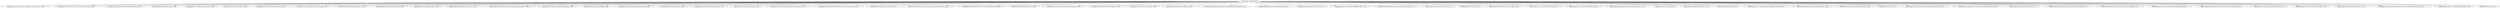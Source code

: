 strict digraph G {
rankdir=TB;
"US FEDERAL GOVERNMENT0" [label="US FEDERAL GOVERNMENT"];
"[digitalregistry] U.S. Department of Health & Human Services (2119)0" [label="[digitalregistry] U.S. Department of Health & Human Services (2119)"];
"US FEDERAL GOVERNMENT0" -> "[digitalregistry] U.S. Department of Health & Human Services (2119)0";
"[digitalregistry] Centers for Disease Control and Prevention (2140)0" [label="[digitalregistry] Centers for Disease Control and Prevention (2140)"];
"US FEDERAL GOVERNMENT0" -> "[digitalregistry] Centers for Disease Control and Prevention (2140)0";
"[digitalregistry] Consumer Protection Finance Bureau (2143)0" [label="[digitalregistry] Consumer Protection Finance Bureau (2143)"];
"US FEDERAL GOVERNMENT0" -> "[digitalregistry] Consumer Protection Finance Bureau (2143)0";
"[digitalregistry] Department of Labor (2082)0" [label="[digitalregistry] Department of Labor (2082)"];
"US FEDERAL GOVERNMENT0" -> "[digitalregistry] Department of Labor (2082)0";
"[digitalregistry] U.S. Department of Justice (2109)0" [label="[digitalregistry] U.S. Department of Justice (2109)"];
"US FEDERAL GOVERNMENT0" -> "[digitalregistry] U.S. Department of Justice (2109)0";
"[digitalregistry] National Archives (2124)0" [label="[digitalregistry] National Archives (2124)"];
"US FEDERAL GOVERNMENT0" -> "[digitalregistry] National Archives (2124)0";
"[digitalregistry] General Services Administration (1)0" [label="[digitalregistry] General Services Administration (1)"];
"US FEDERAL GOVERNMENT0" -> "[digitalregistry] General Services Administration (1)0";
"[digitalregistry] U.S. Department of the Treasury (2122)0" [label="[digitalregistry] U.S. Department of the Treasury (2122)"];
"US FEDERAL GOVERNMENT0" -> "[digitalregistry] U.S. Department of the Treasury (2122)0";
"[digitalregistry] Department of Commerce (2138)0" [label="[digitalregistry] Department of Commerce (2138)"];
"US FEDERAL GOVERNMENT0" -> "[digitalregistry] Department of Commerce (2138)0";
"[digitalregistry] Department of Agriculture (2098)0" [label="[digitalregistry] Department of Agriculture (2098)"];
"US FEDERAL GOVERNMENT0" -> "[digitalregistry] Department of Agriculture (2098)0";
"[digitalregistry] US Geological Survey (2104)0" [label="[digitalregistry] US Geological Survey (2104)"];
"US FEDERAL GOVERNMENT0" -> "[digitalregistry] US Geological Survey (2104)0";
"[digitalregistry] Department of the Interior (2135)0" [label="[digitalregistry] Department of the Interior (2135)"];
"US FEDERAL GOVERNMENT0" -> "[digitalregistry] Department of the Interior (2135)0";
"[digitalregistry] National Oceanic and Atmospheric Administration (2166)0" [label="[digitalregistry] National Oceanic and Atmospheric Administration (2166)"];
"US FEDERAL GOVERNMENT0" -> "[digitalregistry] National Oceanic and Atmospheric Administration (2166)0";
"[digitalregistry] Office of Personnel Management  (2106)0" [label="[digitalregistry] Office of Personnel Management  (2106)"];
"US FEDERAL GOVERNMENT0" -> "[digitalregistry] Office of Personnel Management  (2106)0";
"[digitalregistry] US Fish and Wildlife (2128)0" [label="[digitalregistry] US Fish and Wildlife (2128)"];
"US FEDERAL GOVERNMENT0" -> "[digitalregistry] US Fish and Wildlife (2128)0";
"[digitalregistry] Environmental Protection Agency (2095)0" [label="[digitalregistry] Environmental Protection Agency (2095)"];
"US FEDERAL GOVERNMENT0" -> "[digitalregistry] Environmental Protection Agency (2095)0";
"[digitalregistry] Library of Congress (2169)0" [label="[digitalregistry] Library of Congress (2169)"];
"US FEDERAL GOVERNMENT0" -> "[digitalregistry] Library of Congress (2169)0";
"[digitalregistry] National Institutes of Health (2142)0" [label="[digitalregistry] National Institutes of Health (2142)"];
"US FEDERAL GOVERNMENT0" -> "[digitalregistry] National Institutes of Health (2142)0";
"[digitalregistry] Department of Energy (2110)0" [label="[digitalregistry] Department of Energy (2110)"];
"US FEDERAL GOVERNMENT0" -> "[digitalregistry] Department of Energy (2110)0";
"[digitalregistry] Federal Energy Regulatory Commission (2153)0" [label="[digitalregistry] Federal Energy Regulatory Commission (2153)"];
"US FEDERAL GOVERNMENT0" -> "[digitalregistry] Federal Energy Regulatory Commission (2153)0";
"[digitalregistry] Corporation for National and Community Service (2175)0" [label="[digitalregistry] Corporation for National and Community Service (2175)"];
"US FEDERAL GOVERNMENT0" -> "[digitalregistry] Corporation for National and Community Service (2175)0";
"[digitalregistry] Federal Reserve Board (2271)0" [label="[digitalregistry] Federal Reserve Board (2271)"];
"US FEDERAL GOVERNMENT0" -> "[digitalregistry] Federal Reserve Board (2271)0";
"[digitalregistry] Board of Governors of the Federal Reserve System (2256)0" [label="[digitalregistry] Board of Governors of the Federal Reserve System (2256)"];
"US FEDERAL GOVERNMENT0" -> "[digitalregistry] Board of Governors of the Federal Reserve System (2256)0";
"[digitalregistry] Health Resources & Services Administration (2108)0" [label="[digitalregistry] Health Resources & Services Administration (2108)"];
"US FEDERAL GOVERNMENT0" -> "[digitalregistry] Health Resources & Services Administration (2108)0";
"[digitalregistry] Department of State (2130)0" [label="[digitalregistry] Department of State (2130)"];
"US FEDERAL GOVERNMENT0" -> "[digitalregistry] Department of State (2130)0";
"[digitalregistry] Consumer Product Safety Commission (2195)0" [label="[digitalregistry] Consumer Product Safety Commission (2195)"];
"US FEDERAL GOVERNMENT0" -> "[digitalregistry] Consumer Product Safety Commission (2195)0";
"[digitalregistry] Federal Trade Commission (2205)0" [label="[digitalregistry] Federal Trade Commission (2205)"];
"US FEDERAL GOVERNMENT0" -> "[digitalregistry] Federal Trade Commission (2205)0";
"[digitalregistry] Architect of the Capitol (2249)0" [label="[digitalregistry] Architect of the Capitol (2249)"];
"US FEDERAL GOVERNMENT0" -> "[digitalregistry] Architect of the Capitol (2249)0";
"[digitalregistry] Department of Defense (2127)0" [label="[digitalregistry] Department of Defense (2127)"];
"US FEDERAL GOVERNMENT0" -> "[digitalregistry] Department of Defense (2127)0";
"[digitalregistry] United States Agency for International Development (2148)0" [label="[digitalregistry] United States Agency for International Development (2148)"];
"US FEDERAL GOVERNMENT0" -> "[digitalregistry] United States Agency for International Development (2148)0";
"[digitalregistry] Food and Drug Administration (2273)0" [label="[digitalregistry] Food and Drug Administration (2273)"];
"US FEDERAL GOVERNMENT0" -> "[digitalregistry] Food and Drug Administration (2273)0";
"[digitalregistry] National Park Service (2141)0" [label="[digitalregistry] National Park Service (2141)"];
"US FEDERAL GOVERNMENT0" -> "[digitalregistry] National Park Service (2141)0";
"[digitalregistry] U.S. Government Publishing Office (2267)0" [label="[digitalregistry] U.S. Government Publishing Office (2267)"];
"US FEDERAL GOVERNMENT0" -> "[digitalregistry] U.S. Government Publishing Office (2267)0";
"[digitalregistry] National Nuclear Security Administration (2272)0" [label="[digitalregistry] National Nuclear Security Administration (2272)"];
"US FEDERAL GOVERNMENT0" -> "[digitalregistry] National Nuclear Security Administration (2272)0";
"[digitalregistry] United States Air Force (2117)0" [label="[digitalregistry] United States Air Force (2117)"];
"US FEDERAL GOVERNMENT0" -> "[digitalregistry] United States Air Force (2117)0";
"[digitalregistry] U.S. Army (2126)0" [label="[digitalregistry] U.S. Army (2126)"];
"US FEDERAL GOVERNMENT0" -> "[digitalregistry] U.S. Army (2126)0";
"[digitalregistry] Department of Veterans Affairs (2129)0" [label="[digitalregistry] Department of Veterans Affairs (2129)"];
"US FEDERAL GOVERNMENT0" -> "[digitalregistry] Department of Veterans Affairs (2129)0";
"[digitalregistry] U.S. Bureau of Reclamation (2157)0" [label="[digitalregistry] U.S. Bureau of Reclamation (2157)"];
"US FEDERAL GOVERNMENT0" -> "[digitalregistry] U.S. Bureau of Reclamation (2157)0";
"[digitalregistry] U.S. Agency for Global Media (2168)0" [label="[digitalregistry] U.S. Agency for Global Media (2168)"];
"US FEDERAL GOVERNMENT0" -> "[digitalregistry] U.S. Agency for Global Media (2168)0";
"[digitalregistry] Federal Emergency Management Agency (2152)0" [label="[digitalregistry] Federal Emergency Management Agency (2152)"];
"US FEDERAL GOVERNMENT0" -> "[digitalregistry] Federal Emergency Management Agency (2152)0";
"[digitalregistry] U.S. Courts (2162)0" [label="[digitalregistry] U.S. Courts (2162)"];
"US FEDERAL GOVERNMENT0" -> "[digitalregistry] U.S. Courts (2162)0";
"[digitalregistry] Indian Health Service (2245)0" [label="[digitalregistry] Indian Health Service (2245)"];
"US FEDERAL GOVERNMENT0" -> "[digitalregistry] Indian Health Service (2245)0";
"[digitalregistry] Peace Corps (2161)0" [label="[digitalregistry] Peace Corps (2161)"];
"US FEDERAL GOVERNMENT0" -> "[digitalregistry] Peace Corps (2161)0";
"[digitalregistry] U.S. Citizenship and Immigration Services (2134)0" [label="[digitalregistry] U.S. Citizenship and Immigration Services (2134)"];
"US FEDERAL GOVERNMENT0" -> "[digitalregistry] U.S. Citizenship and Immigration Services (2134)0";
"[digitalregistry] Department of Homeland Security (2139)0" [label="[digitalregistry] Department of Homeland Security (2139)"];
"US FEDERAL GOVERNMENT0" -> "[digitalregistry] Department of Homeland Security (2139)0";
"[digitalregistry] Customs and Border Protection (2093)0" [label="[digitalregistry] Customs and Border Protection (2093)"];
"US FEDERAL GOVERNMENT0" -> "[digitalregistry] Customs and Border Protection (2093)0";
"[digitalregistry] Navy (2112)0" [label="[digitalregistry] Navy (2112)"];
"US FEDERAL GOVERNMENT0" -> "[digitalregistry] Navy (2112)0";
"[digitalregistry] United States Nuclear Regulatory Commission (2113)0" [label="[digitalregistry] United States Nuclear Regulatory Commission (2113)"];
"US FEDERAL GOVERNMENT0" -> "[digitalregistry] United States Nuclear Regulatory Commission (2113)0";
"[digitalregistry] Department of Housing and Urban Development (2096)0" [label="[digitalregistry] Department of Housing and Urban Development (2096)"];
"US FEDERAL GOVERNMENT0" -> "[digitalregistry] Department of Housing and Urban Development (2096)0";
"[digitalregistry] Department of Education (2111)0" [label="[digitalregistry] Department of Education (2111)"];
"US FEDERAL GOVERNMENT0" -> "[digitalregistry] Department of Education (2111)0";
"[digitalregistry] National Institute of Standards and Technology (2167)0" [label="[digitalregistry] National Institute of Standards and Technology (2167)"];
"US FEDERAL GOVERNMENT0" -> "[digitalregistry] National Institute of Standards and Technology (2167)0";
"[digitalregistry] Office of the Director of National Intelligence (2107)0" [label="[digitalregistry] Office of the Director of National Intelligence (2107)"];
"US FEDERAL GOVERNMENT0" -> "[digitalregistry] Office of the Director of National Intelligence (2107)0";
"[digitalregistry] U.S. Energy Information Administration (2264)0" [label="[digitalregistry] U.S. Energy Information Administration (2264)"];
"US FEDERAL GOVERNMENT0" -> "[digitalregistry] U.S. Energy Information Administration (2264)0";
"[digitalregistry] Military Health System and Defense Health Agency (2244)0" [label="[digitalregistry] Military Health System and Defense Health Agency (2244)"];
"US FEDERAL GOVERNMENT0" -> "[digitalregistry] Military Health System and Defense Health Agency (2244)0";
"[digitalregistry] National Labor Relations Board (2217)0" [label="[digitalregistry] National Labor Relations Board (2217)"];
"US FEDERAL GOVERNMENT0" -> "[digitalregistry] National Labor Relations Board (2217)0";
"[digitalregistry] U.S. Office of Government Ethics (2182)0" [label="[digitalregistry] U.S. Office of Government Ethics (2182)"];
"US FEDERAL GOVERNMENT0" -> "[digitalregistry] U.S. Office of Government Ethics (2182)0";
"[digitalregistry] Federal Bureau of Prisons (2269)0" [label="[digitalregistry] Federal Bureau of Prisons (2269)"];
"US FEDERAL GOVERNMENT0" -> "[digitalregistry] Federal Bureau of Prisons (2269)0";
"[digitalregistry] National Telecommunications and Information Administration (2173)0" [label="[digitalregistry] National Telecommunications and Information Administration (2173)"];
"US FEDERAL GOVERNMENT0" -> "[digitalregistry] National Telecommunications and Information Administration (2173)0";
"[digitalregistry] Office of Management and Budget (2100)0" [label="[digitalregistry] Office of Management and Budget (2100)"];
"US FEDERAL GOVERNMENT0" -> "[digitalregistry] Office of Management and Budget (2100)0";
"[digitalregistry] USMC (2241)0" [label="[digitalregistry] USMC (2241)"];
"US FEDERAL GOVERNMENT0" -> "[digitalregistry] USMC (2241)0";
}
